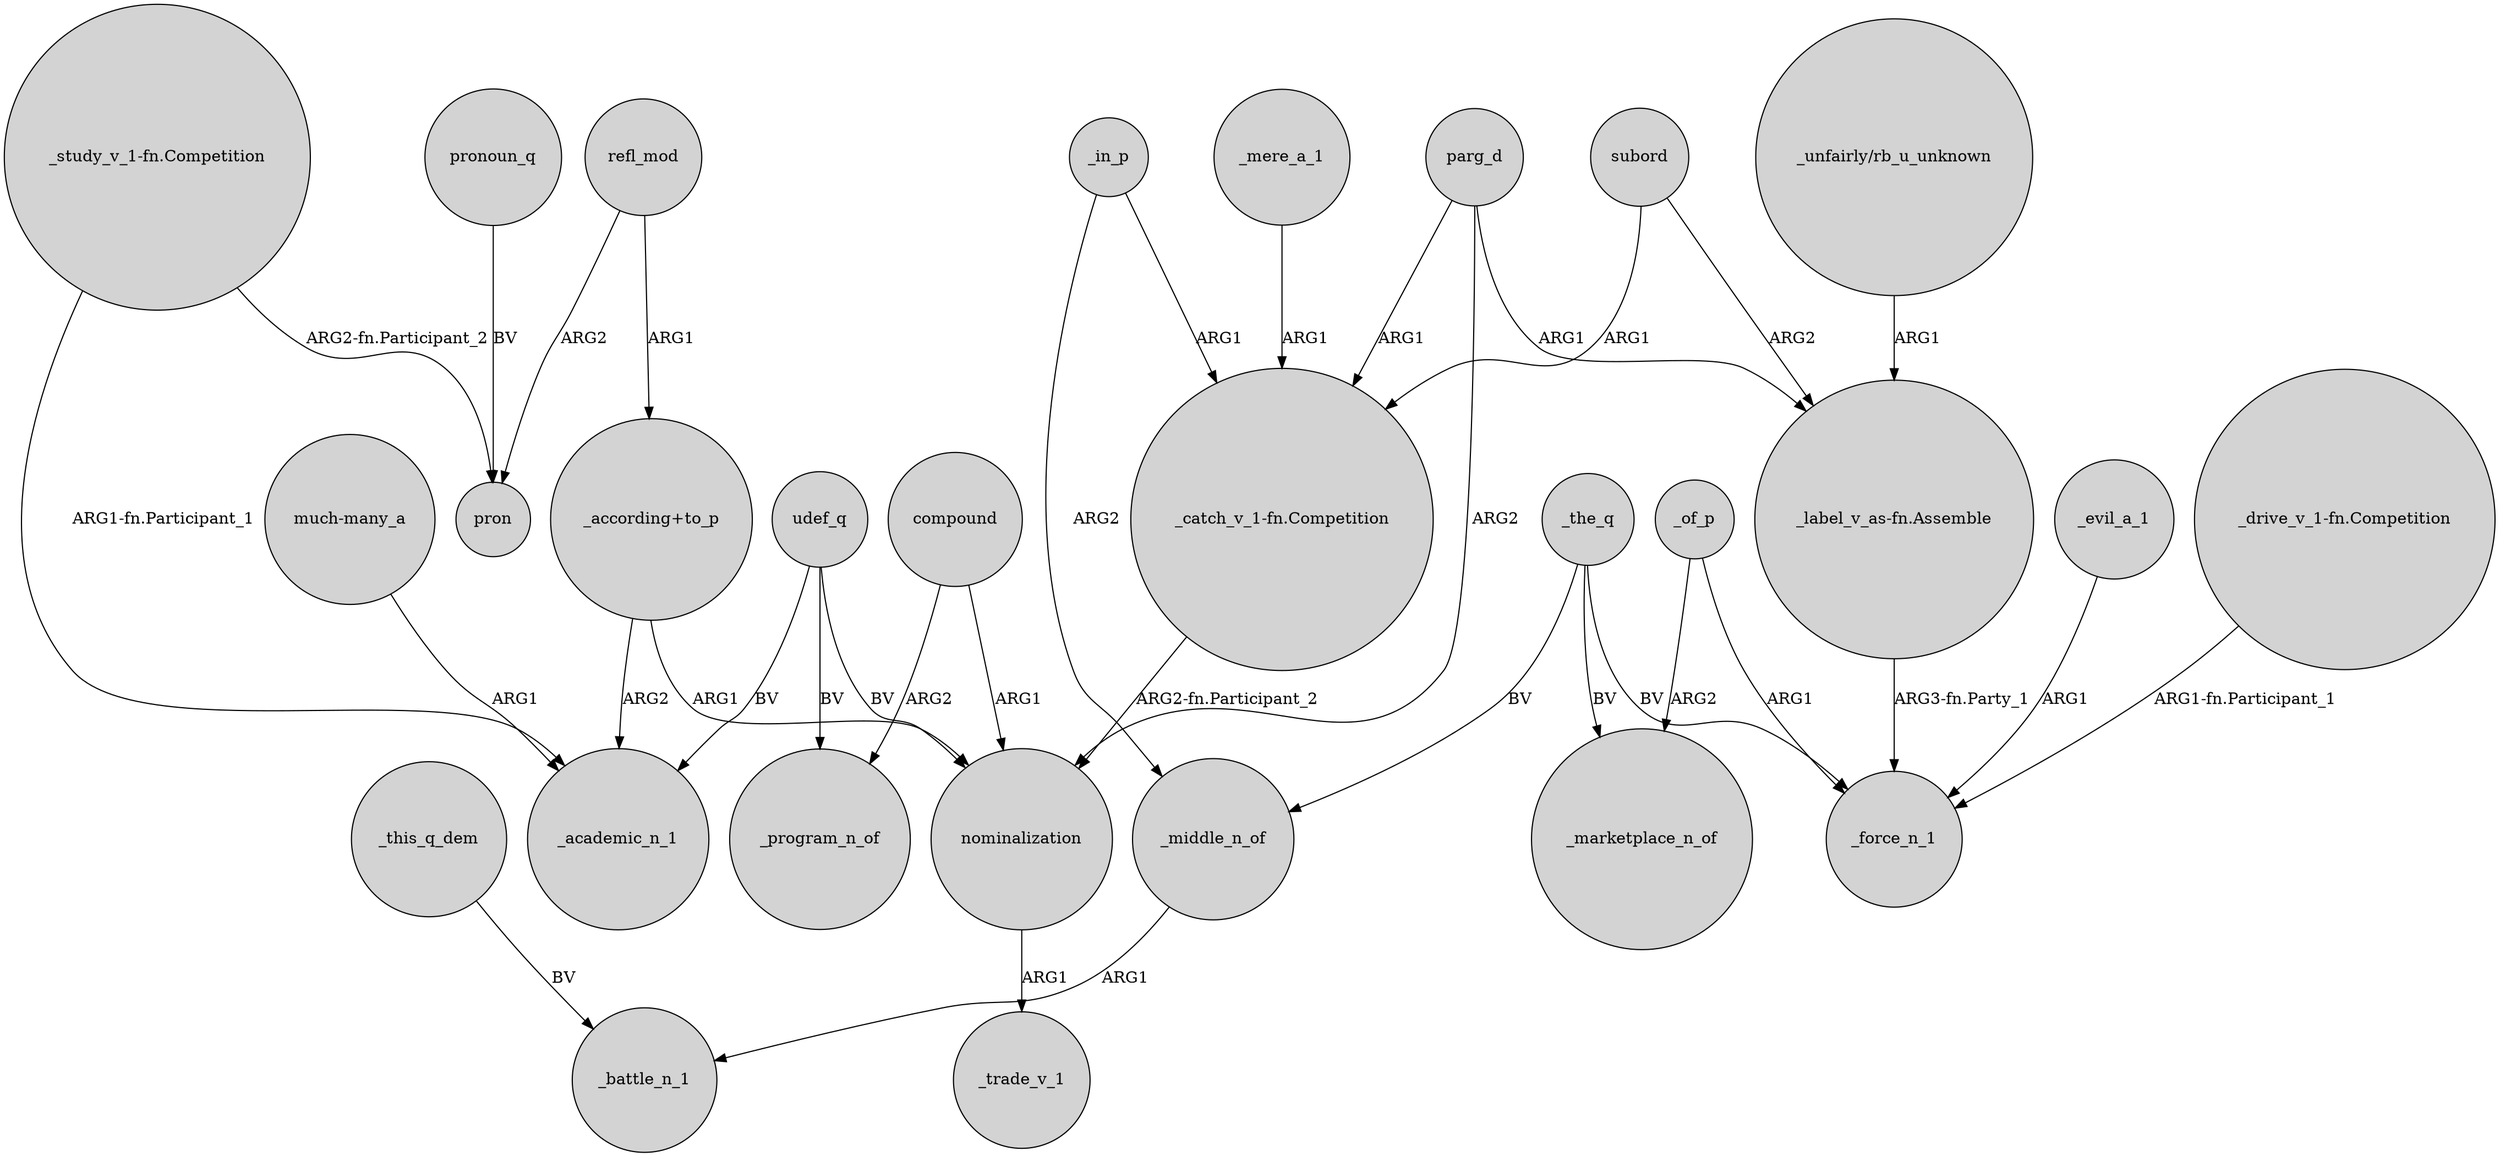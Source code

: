 digraph {
	node [shape=circle style=filled]
	_middle_n_of -> _battle_n_1 [label=ARG1]
	"_study_v_1-fn.Competition" -> pron [label="ARG2-fn.Participant_2"]
	_in_p -> _middle_n_of [label=ARG2]
	"_according+to_p" -> _academic_n_1 [label=ARG2]
	_in_p -> "_catch_v_1-fn.Competition" [label=ARG1]
	_of_p -> _force_n_1 [label=ARG1]
	udef_q -> nominalization [label=BV]
	refl_mod -> "_according+to_p" [label=ARG1]
	"_catch_v_1-fn.Competition" -> nominalization [label="ARG2-fn.Participant_2"]
	"much-many_a" -> _academic_n_1 [label=ARG1]
	subord -> "_label_v_as-fn.Assemble" [label=ARG2]
	_the_q -> _marketplace_n_of [label=BV]
	udef_q -> _program_n_of [label=BV]
	parg_d -> "_label_v_as-fn.Assemble" [label=ARG1]
	pronoun_q -> pron [label=BV]
	compound -> _program_n_of [label=ARG2]
	"_according+to_p" -> nominalization [label=ARG1]
	compound -> nominalization [label=ARG1]
	"_unfairly/rb_u_unknown" -> "_label_v_as-fn.Assemble" [label=ARG1]
	_the_q -> _middle_n_of [label=BV]
	_mere_a_1 -> "_catch_v_1-fn.Competition" [label=ARG1]
	"_label_v_as-fn.Assemble" -> _force_n_1 [label="ARG3-fn.Party_1"]
	_evil_a_1 -> _force_n_1 [label=ARG1]
	_the_q -> _force_n_1 [label=BV]
	udef_q -> _academic_n_1 [label=BV]
	parg_d -> "_catch_v_1-fn.Competition" [label=ARG1]
	_this_q_dem -> _battle_n_1 [label=BV]
	"_study_v_1-fn.Competition" -> _academic_n_1 [label="ARG1-fn.Participant_1"]
	_of_p -> _marketplace_n_of [label=ARG2]
	"_drive_v_1-fn.Competition" -> _force_n_1 [label="ARG1-fn.Participant_1"]
	nominalization -> _trade_v_1 [label=ARG1]
	refl_mod -> pron [label=ARG2]
	subord -> "_catch_v_1-fn.Competition" [label=ARG1]
	parg_d -> nominalization [label=ARG2]
}
